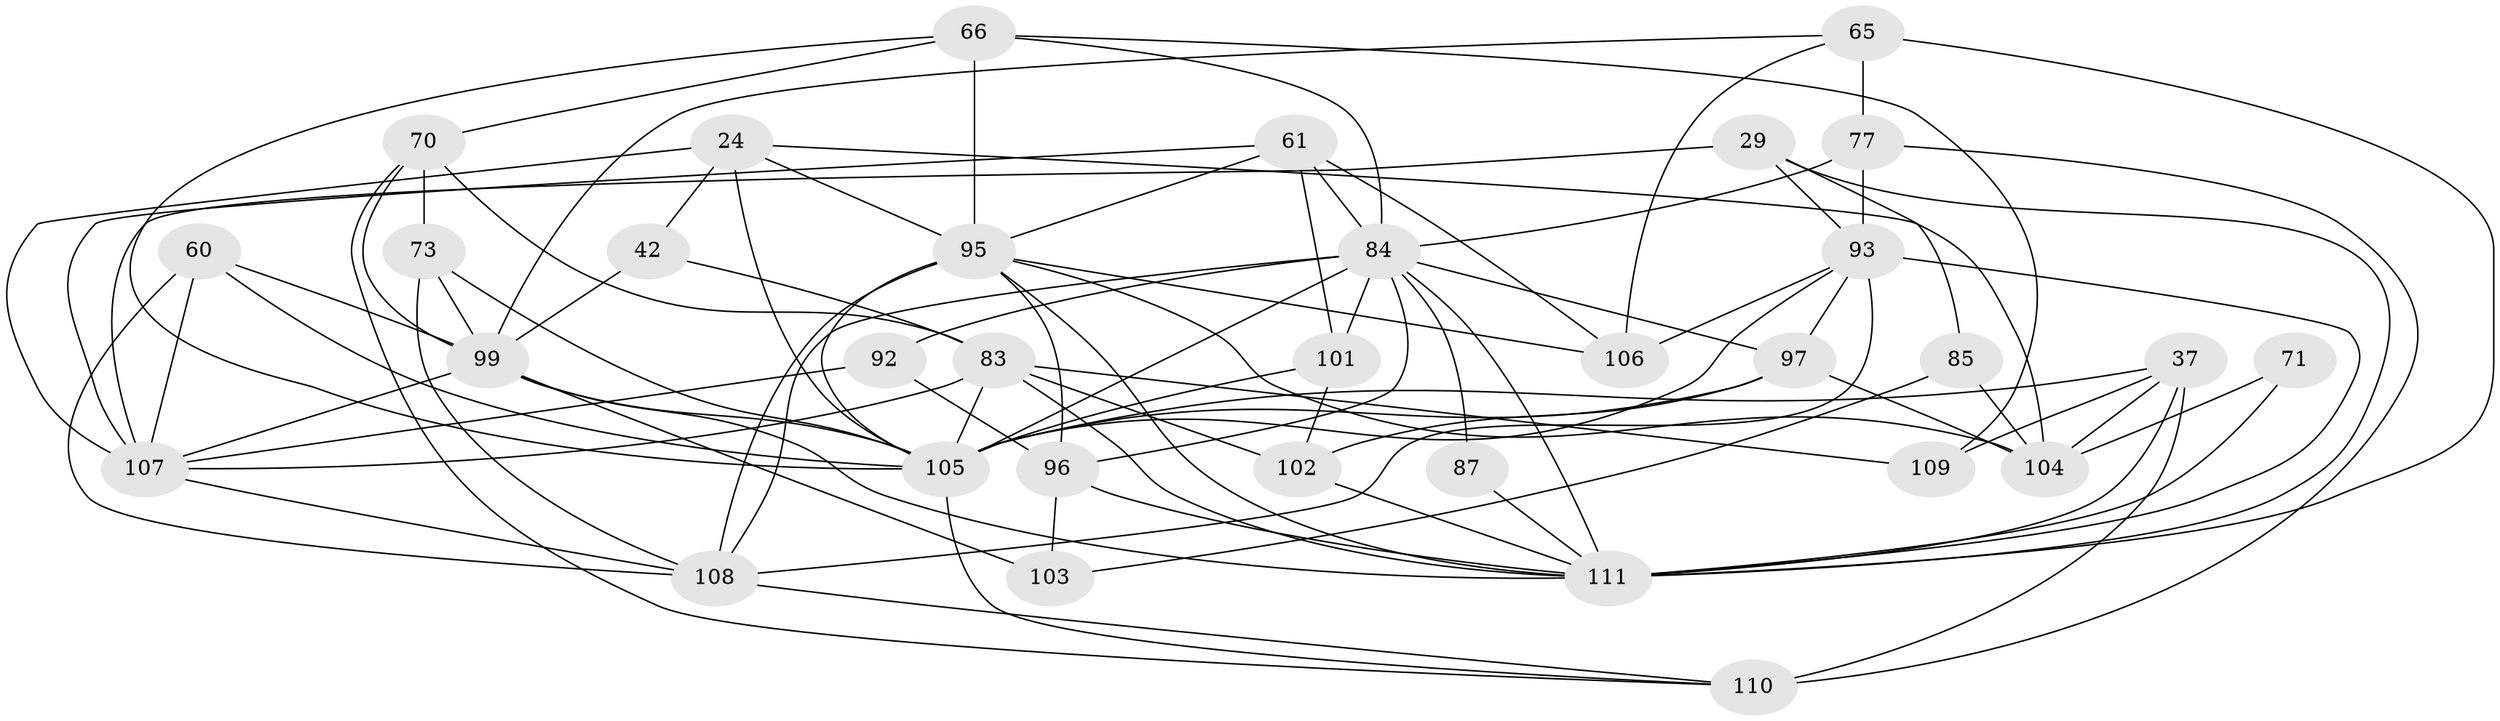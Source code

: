 // original degree distribution, {2: 0.11711711711711711, 3: 0.3063063063063063, 4: 0.23423423423423423, 5: 0.2072072072072072, 8: 0.018018018018018018, 7: 0.02702702702702703, 6: 0.09009009009009009}
// Generated by graph-tools (version 1.1) at 2025/53/03/04/25 21:53:42]
// undirected, 33 vertices, 90 edges
graph export_dot {
graph [start="1"]
  node [color=gray90,style=filled];
  24 [super="+23"];
  29;
  37 [super="+35+6"];
  42;
  60 [super="+55"];
  61 [super="+7"];
  65 [super="+26"];
  66 [super="+56+53"];
  70 [super="+45"];
  71;
  73 [super="+44+57+52"];
  77 [super="+51"];
  83 [super="+43+9+68"];
  84 [super="+50+59+75+63+40"];
  85;
  87;
  92 [super="+81+16"];
  93 [super="+76+82"];
  95 [super="+72+47+86"];
  96 [super="+67"];
  97 [super="+91"];
  99 [super="+30+34+90+78"];
  101 [super="+11"];
  102 [super="+100"];
  103;
  104 [super="+54"];
  105 [super="+5+18+62+27+8"];
  106 [super="+64"];
  107 [super="+80+39"];
  108 [super="+15+79+94"];
  109 [super="+74"];
  110 [super="+58"];
  111 [super="+28+31+98+69"];
  24 -- 42 [weight=2];
  24 -- 105 [weight=6];
  24 -- 104;
  24 -- 107 [weight=2];
  24 -- 95;
  29 -- 85;
  29 -- 111;
  29 -- 93 [weight=2];
  29 -- 107;
  37 -- 109;
  37 -- 110 [weight=2];
  37 -- 104 [weight=2];
  37 -- 111 [weight=2];
  37 -- 105;
  42 -- 99;
  42 -- 83;
  60 -- 108;
  60 -- 107;
  60 -- 105 [weight=2];
  60 -- 99;
  61 -- 107 [weight=2];
  61 -- 84;
  61 -- 101 [weight=2];
  61 -- 106;
  61 -- 95;
  65 -- 106 [weight=2];
  65 -- 77 [weight=2];
  65 -- 111 [weight=2];
  65 -- 99;
  66 -- 105;
  66 -- 95 [weight=2];
  66 -- 70 [weight=2];
  66 -- 84;
  66 -- 109;
  70 -- 110;
  70 -- 83;
  70 -- 99;
  70 -- 73 [weight=2];
  71 -- 104;
  71 -- 111 [weight=2];
  73 -- 108 [weight=2];
  73 -- 105 [weight=3];
  73 -- 99;
  77 -- 110;
  77 -- 93;
  77 -- 84 [weight=3];
  83 -- 107 [weight=2];
  83 -- 105 [weight=4];
  83 -- 102;
  83 -- 109;
  83 -- 111 [weight=4];
  84 -- 101 [weight=3];
  84 -- 87;
  84 -- 108 [weight=2];
  84 -- 96;
  84 -- 105 [weight=3];
  84 -- 97 [weight=2];
  84 -- 111 [weight=3];
  84 -- 92;
  85 -- 103;
  85 -- 104;
  87 -- 111;
  92 -- 107;
  92 -- 96 [weight=2];
  93 -- 106;
  93 -- 108 [weight=3];
  93 -- 105;
  93 -- 97;
  93 -- 111 [weight=2];
  95 -- 108 [weight=2];
  95 -- 96;
  95 -- 106;
  95 -- 104;
  95 -- 105;
  95 -- 111;
  96 -- 111 [weight=2];
  96 -- 103;
  97 -- 102;
  97 -- 104 [weight=2];
  97 -- 105;
  99 -- 107;
  99 -- 105;
  99 -- 111;
  99 -- 103 [weight=2];
  101 -- 102;
  101 -- 105;
  102 -- 111;
  105 -- 110;
  107 -- 108;
  108 -- 110;
}
